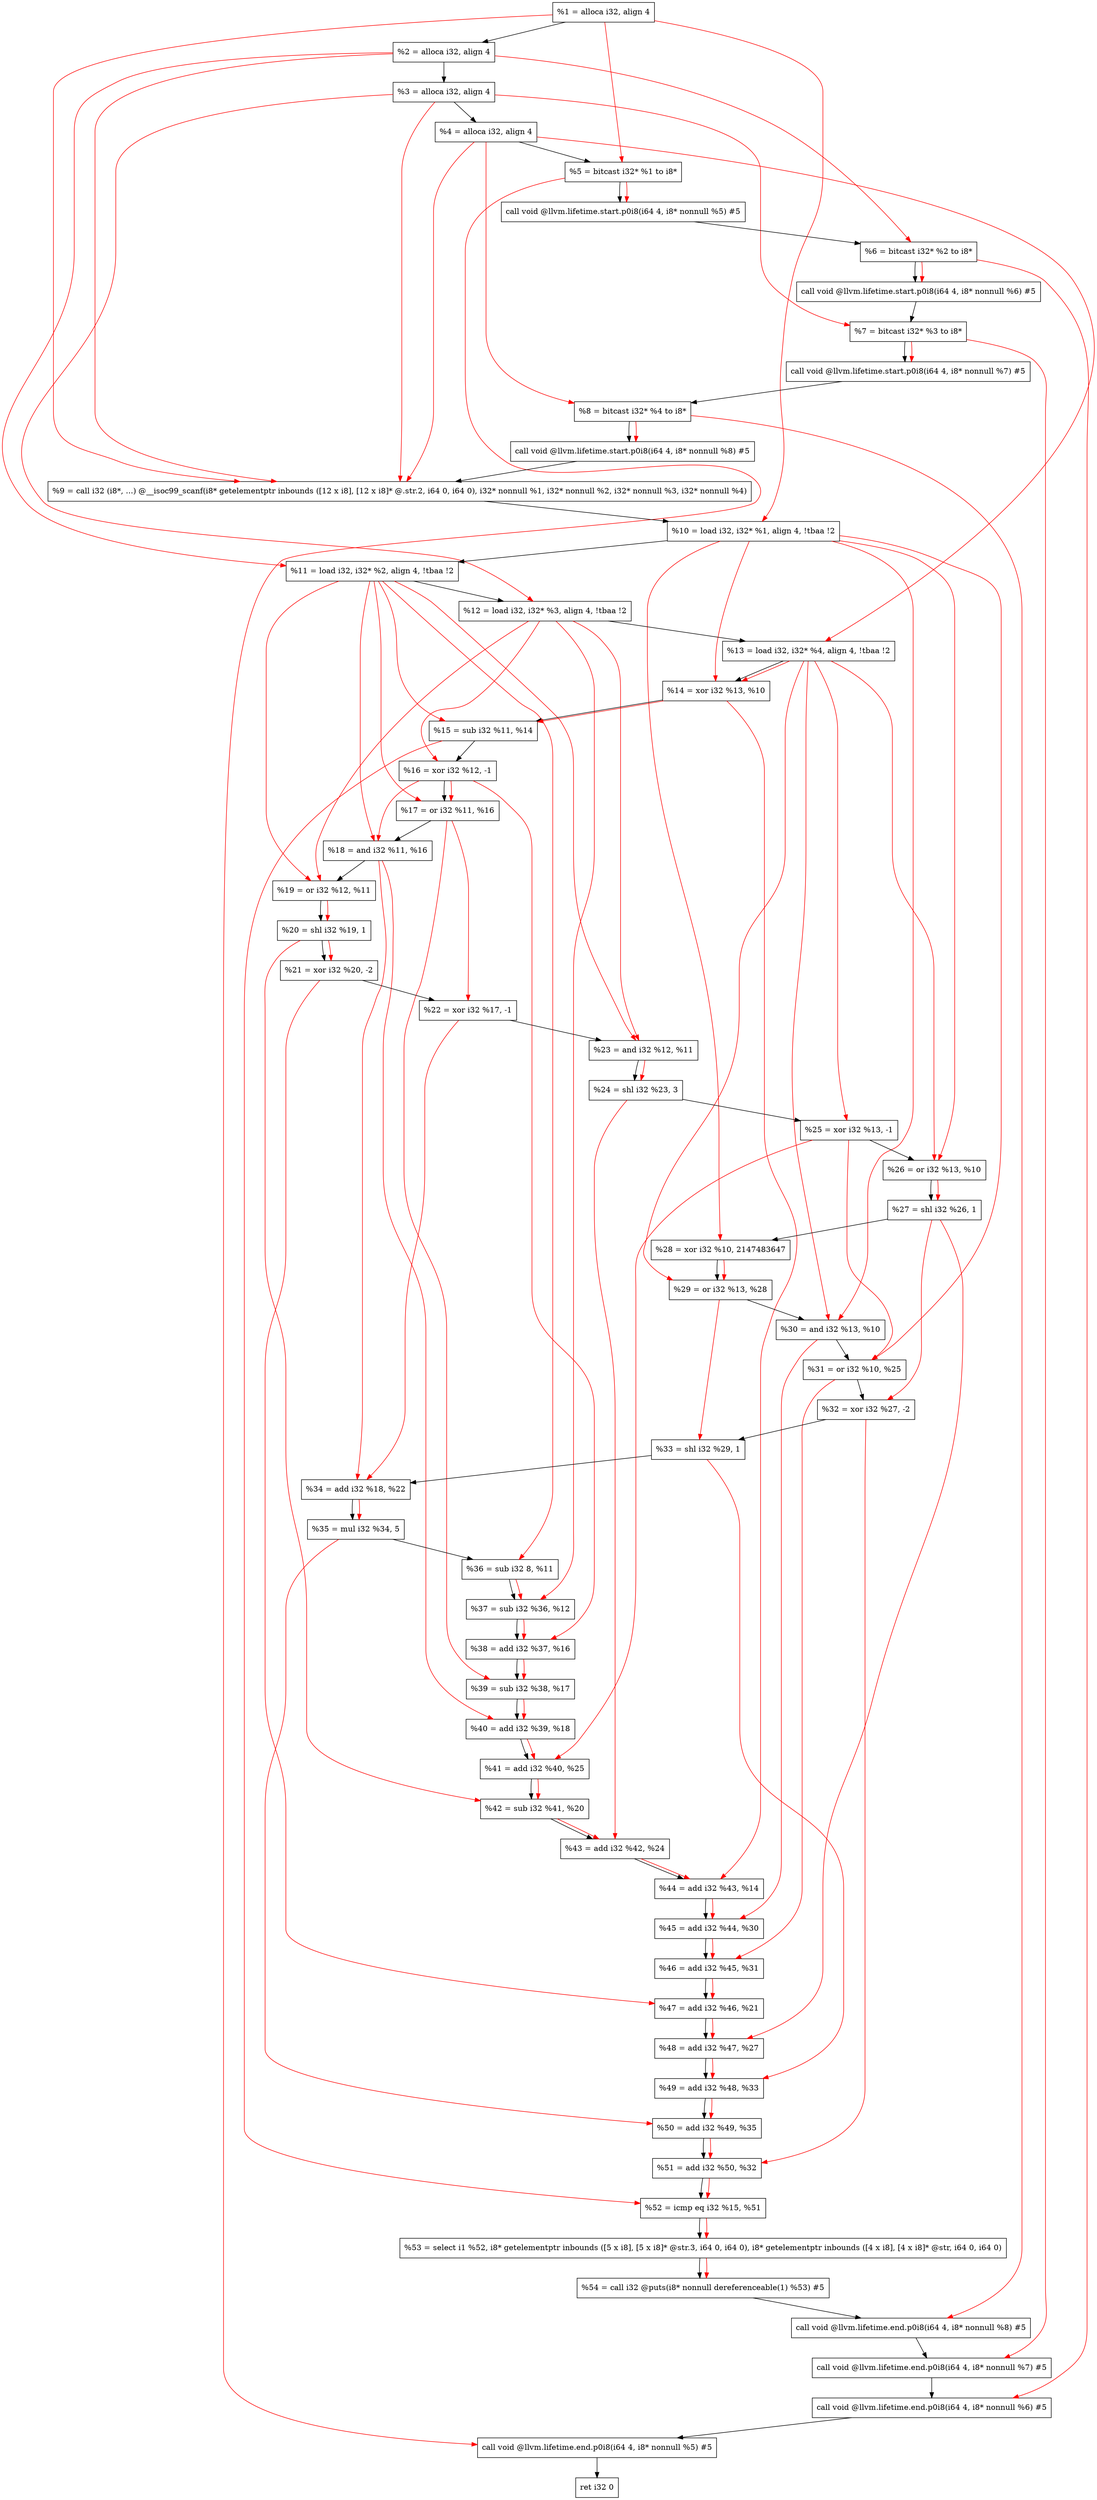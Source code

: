 digraph "DFG for'main' function" {
	Node0x1e21b88[shape=record, label="  %1 = alloca i32, align 4"];
	Node0x1e21c08[shape=record, label="  %2 = alloca i32, align 4"];
	Node0x1e21c98[shape=record, label="  %3 = alloca i32, align 4"];
	Node0x1e21cf8[shape=record, label="  %4 = alloca i32, align 4"];
	Node0x1e21da8[shape=record, label="  %5 = bitcast i32* %1 to i8*"];
	Node0x1e221d8[shape=record, label="  call void @llvm.lifetime.start.p0i8(i64 4, i8* nonnull %5) #5"];
	Node0x1e222b8[shape=record, label="  %6 = bitcast i32* %2 to i8*"];
	Node0x1e223b8[shape=record, label="  call void @llvm.lifetime.start.p0i8(i64 4, i8* nonnull %6) #5"];
	Node0x1e22478[shape=record, label="  %7 = bitcast i32* %3 to i8*"];
	Node0x1e22528[shape=record, label="  call void @llvm.lifetime.start.p0i8(i64 4, i8* nonnull %7) #5"];
	Node0x1e225e8[shape=record, label="  %8 = bitcast i32* %4 to i8*"];
	Node0x1e22698[shape=record, label="  call void @llvm.lifetime.start.p0i8(i64 4, i8* nonnull %8) #5"];
	Node0x1e1cb20[shape=record, label="  %9 = call i32 (i8*, ...) @__isoc99_scanf(i8* getelementptr inbounds ([12 x i8], [12 x i8]* @.str.2, i64 0, i64 0), i32* nonnull %1, i32* nonnull %2, i32* nonnull %3, i32* nonnull %4)"];
	Node0x1e22898[shape=record, label="  %10 = load i32, i32* %1, align 4, !tbaa !2"];
	Node0x1e23808[shape=record, label="  %11 = load i32, i32* %2, align 4, !tbaa !2"];
	Node0x1e23e78[shape=record, label="  %12 = load i32, i32* %3, align 4, !tbaa !2"];
	Node0x1e23ed8[shape=record, label="  %13 = load i32, i32* %4, align 4, !tbaa !2"];
	Node0x1e23f50[shape=record, label="  %14 = xor i32 %13, %10"];
	Node0x1e23fc0[shape=record, label="  %15 = sub i32 %11, %14"];
	Node0x1e24030[shape=record, label="  %16 = xor i32 %12, -1"];
	Node0x1e240a0[shape=record, label="  %17 = or i32 %11, %16"];
	Node0x1e24110[shape=record, label="  %18 = and i32 %11, %16"];
	Node0x1e24180[shape=record, label="  %19 = or i32 %12, %11"];
	Node0x1e241f0[shape=record, label="  %20 = shl i32 %19, 1"];
	Node0x1e24260[shape=record, label="  %21 = xor i32 %20, -2"];
	Node0x1e242d0[shape=record, label="  %22 = xor i32 %17, -1"];
	Node0x1e24340[shape=record, label="  %23 = and i32 %12, %11"];
	Node0x1e243b0[shape=record, label="  %24 = shl i32 %23, 3"];
	Node0x1e24420[shape=record, label="  %25 = xor i32 %13, -1"];
	Node0x1e24490[shape=record, label="  %26 = or i32 %13, %10"];
	Node0x1e24500[shape=record, label="  %27 = shl i32 %26, 1"];
	Node0x1e24570[shape=record, label="  %28 = xor i32 %10, 2147483647"];
	Node0x1e245e0[shape=record, label="  %29 = or i32 %13, %28"];
	Node0x1e24650[shape=record, label="  %30 = and i32 %13, %10"];
	Node0x1e246c0[shape=record, label="  %31 = or i32 %10, %25"];
	Node0x1e24730[shape=record, label="  %32 = xor i32 %27, -2"];
	Node0x1e247a0[shape=record, label="  %33 = shl i32 %29, 1"];
	Node0x1e24810[shape=record, label="  %34 = add i32 %18, %22"];
	Node0x1e24880[shape=record, label="  %35 = mul i32 %34, 5"];
	Node0x1e248f0[shape=record, label="  %36 = sub i32 8, %11"];
	Node0x1e24960[shape=record, label="  %37 = sub i32 %36, %12"];
	Node0x1e249d0[shape=record, label="  %38 = add i32 %37, %16"];
	Node0x1e24a40[shape=record, label="  %39 = sub i32 %38, %17"];
	Node0x1e24ab0[shape=record, label="  %40 = add i32 %39, %18"];
	Node0x1e24b20[shape=record, label="  %41 = add i32 %40, %25"];
	Node0x1e24b90[shape=record, label="  %42 = sub i32 %41, %20"];
	Node0x1e24c00[shape=record, label="  %43 = add i32 %42, %24"];
	Node0x1e24c70[shape=record, label="  %44 = add i32 %43, %14"];
	Node0x1e24ce0[shape=record, label="  %45 = add i32 %44, %30"];
	Node0x1e24d50[shape=record, label="  %46 = add i32 %45, %31"];
	Node0x1e24dc0[shape=record, label="  %47 = add i32 %46, %21"];
	Node0x1e24e30[shape=record, label="  %48 = add i32 %47, %27"];
	Node0x1e24ea0[shape=record, label="  %49 = add i32 %48, %33"];
	Node0x1e24f10[shape=record, label="  %50 = add i32 %49, %35"];
	Node0x1e24f80[shape=record, label="  %51 = add i32 %50, %32"];
	Node0x1e24ff0[shape=record, label="  %52 = icmp eq i32 %15, %51"];
	Node0x1dc18b8[shape=record, label="  %53 = select i1 %52, i8* getelementptr inbounds ([5 x i8], [5 x i8]* @str.3, i64 0, i64 0), i8* getelementptr inbounds ([4 x i8], [4 x i8]* @str, i64 0, i64 0)"];
	Node0x1e25080[shape=record, label="  %54 = call i32 @puts(i8* nonnull dereferenceable(1) %53) #5"];
	Node0x1e25328[shape=record, label="  call void @llvm.lifetime.end.p0i8(i64 4, i8* nonnull %8) #5"];
	Node0x1e25488[shape=record, label="  call void @llvm.lifetime.end.p0i8(i64 4, i8* nonnull %7) #5"];
	Node0x1e25598[shape=record, label="  call void @llvm.lifetime.end.p0i8(i64 4, i8* nonnull %6) #5"];
	Node0x1e256a8[shape=record, label="  call void @llvm.lifetime.end.p0i8(i64 4, i8* nonnull %5) #5"];
	Node0x1e25768[shape=record, label="  ret i32 0"];
	Node0x1e21b88 -> Node0x1e21c08;
	Node0x1e21c08 -> Node0x1e21c98;
	Node0x1e21c98 -> Node0x1e21cf8;
	Node0x1e21cf8 -> Node0x1e21da8;
	Node0x1e21da8 -> Node0x1e221d8;
	Node0x1e221d8 -> Node0x1e222b8;
	Node0x1e222b8 -> Node0x1e223b8;
	Node0x1e223b8 -> Node0x1e22478;
	Node0x1e22478 -> Node0x1e22528;
	Node0x1e22528 -> Node0x1e225e8;
	Node0x1e225e8 -> Node0x1e22698;
	Node0x1e22698 -> Node0x1e1cb20;
	Node0x1e1cb20 -> Node0x1e22898;
	Node0x1e22898 -> Node0x1e23808;
	Node0x1e23808 -> Node0x1e23e78;
	Node0x1e23e78 -> Node0x1e23ed8;
	Node0x1e23ed8 -> Node0x1e23f50;
	Node0x1e23f50 -> Node0x1e23fc0;
	Node0x1e23fc0 -> Node0x1e24030;
	Node0x1e24030 -> Node0x1e240a0;
	Node0x1e240a0 -> Node0x1e24110;
	Node0x1e24110 -> Node0x1e24180;
	Node0x1e24180 -> Node0x1e241f0;
	Node0x1e241f0 -> Node0x1e24260;
	Node0x1e24260 -> Node0x1e242d0;
	Node0x1e242d0 -> Node0x1e24340;
	Node0x1e24340 -> Node0x1e243b0;
	Node0x1e243b0 -> Node0x1e24420;
	Node0x1e24420 -> Node0x1e24490;
	Node0x1e24490 -> Node0x1e24500;
	Node0x1e24500 -> Node0x1e24570;
	Node0x1e24570 -> Node0x1e245e0;
	Node0x1e245e0 -> Node0x1e24650;
	Node0x1e24650 -> Node0x1e246c0;
	Node0x1e246c0 -> Node0x1e24730;
	Node0x1e24730 -> Node0x1e247a0;
	Node0x1e247a0 -> Node0x1e24810;
	Node0x1e24810 -> Node0x1e24880;
	Node0x1e24880 -> Node0x1e248f0;
	Node0x1e248f0 -> Node0x1e24960;
	Node0x1e24960 -> Node0x1e249d0;
	Node0x1e249d0 -> Node0x1e24a40;
	Node0x1e24a40 -> Node0x1e24ab0;
	Node0x1e24ab0 -> Node0x1e24b20;
	Node0x1e24b20 -> Node0x1e24b90;
	Node0x1e24b90 -> Node0x1e24c00;
	Node0x1e24c00 -> Node0x1e24c70;
	Node0x1e24c70 -> Node0x1e24ce0;
	Node0x1e24ce0 -> Node0x1e24d50;
	Node0x1e24d50 -> Node0x1e24dc0;
	Node0x1e24dc0 -> Node0x1e24e30;
	Node0x1e24e30 -> Node0x1e24ea0;
	Node0x1e24ea0 -> Node0x1e24f10;
	Node0x1e24f10 -> Node0x1e24f80;
	Node0x1e24f80 -> Node0x1e24ff0;
	Node0x1e24ff0 -> Node0x1dc18b8;
	Node0x1dc18b8 -> Node0x1e25080;
	Node0x1e25080 -> Node0x1e25328;
	Node0x1e25328 -> Node0x1e25488;
	Node0x1e25488 -> Node0x1e25598;
	Node0x1e25598 -> Node0x1e256a8;
	Node0x1e256a8 -> Node0x1e25768;
edge [color=red]
	Node0x1e21b88 -> Node0x1e21da8;
	Node0x1e21da8 -> Node0x1e221d8;
	Node0x1e21c08 -> Node0x1e222b8;
	Node0x1e222b8 -> Node0x1e223b8;
	Node0x1e21c98 -> Node0x1e22478;
	Node0x1e22478 -> Node0x1e22528;
	Node0x1e21cf8 -> Node0x1e225e8;
	Node0x1e225e8 -> Node0x1e22698;
	Node0x1e21b88 -> Node0x1e1cb20;
	Node0x1e21c08 -> Node0x1e1cb20;
	Node0x1e21c98 -> Node0x1e1cb20;
	Node0x1e21cf8 -> Node0x1e1cb20;
	Node0x1e21b88 -> Node0x1e22898;
	Node0x1e21c08 -> Node0x1e23808;
	Node0x1e21c98 -> Node0x1e23e78;
	Node0x1e21cf8 -> Node0x1e23ed8;
	Node0x1e23ed8 -> Node0x1e23f50;
	Node0x1e22898 -> Node0x1e23f50;
	Node0x1e23808 -> Node0x1e23fc0;
	Node0x1e23f50 -> Node0x1e23fc0;
	Node0x1e23e78 -> Node0x1e24030;
	Node0x1e23808 -> Node0x1e240a0;
	Node0x1e24030 -> Node0x1e240a0;
	Node0x1e23808 -> Node0x1e24110;
	Node0x1e24030 -> Node0x1e24110;
	Node0x1e23e78 -> Node0x1e24180;
	Node0x1e23808 -> Node0x1e24180;
	Node0x1e24180 -> Node0x1e241f0;
	Node0x1e241f0 -> Node0x1e24260;
	Node0x1e240a0 -> Node0x1e242d0;
	Node0x1e23e78 -> Node0x1e24340;
	Node0x1e23808 -> Node0x1e24340;
	Node0x1e24340 -> Node0x1e243b0;
	Node0x1e23ed8 -> Node0x1e24420;
	Node0x1e23ed8 -> Node0x1e24490;
	Node0x1e22898 -> Node0x1e24490;
	Node0x1e24490 -> Node0x1e24500;
	Node0x1e22898 -> Node0x1e24570;
	Node0x1e23ed8 -> Node0x1e245e0;
	Node0x1e24570 -> Node0x1e245e0;
	Node0x1e23ed8 -> Node0x1e24650;
	Node0x1e22898 -> Node0x1e24650;
	Node0x1e22898 -> Node0x1e246c0;
	Node0x1e24420 -> Node0x1e246c0;
	Node0x1e24500 -> Node0x1e24730;
	Node0x1e245e0 -> Node0x1e247a0;
	Node0x1e24110 -> Node0x1e24810;
	Node0x1e242d0 -> Node0x1e24810;
	Node0x1e24810 -> Node0x1e24880;
	Node0x1e23808 -> Node0x1e248f0;
	Node0x1e248f0 -> Node0x1e24960;
	Node0x1e23e78 -> Node0x1e24960;
	Node0x1e24960 -> Node0x1e249d0;
	Node0x1e24030 -> Node0x1e249d0;
	Node0x1e249d0 -> Node0x1e24a40;
	Node0x1e240a0 -> Node0x1e24a40;
	Node0x1e24a40 -> Node0x1e24ab0;
	Node0x1e24110 -> Node0x1e24ab0;
	Node0x1e24ab0 -> Node0x1e24b20;
	Node0x1e24420 -> Node0x1e24b20;
	Node0x1e24b20 -> Node0x1e24b90;
	Node0x1e241f0 -> Node0x1e24b90;
	Node0x1e24b90 -> Node0x1e24c00;
	Node0x1e243b0 -> Node0x1e24c00;
	Node0x1e24c00 -> Node0x1e24c70;
	Node0x1e23f50 -> Node0x1e24c70;
	Node0x1e24c70 -> Node0x1e24ce0;
	Node0x1e24650 -> Node0x1e24ce0;
	Node0x1e24ce0 -> Node0x1e24d50;
	Node0x1e246c0 -> Node0x1e24d50;
	Node0x1e24d50 -> Node0x1e24dc0;
	Node0x1e24260 -> Node0x1e24dc0;
	Node0x1e24dc0 -> Node0x1e24e30;
	Node0x1e24500 -> Node0x1e24e30;
	Node0x1e24e30 -> Node0x1e24ea0;
	Node0x1e247a0 -> Node0x1e24ea0;
	Node0x1e24ea0 -> Node0x1e24f10;
	Node0x1e24880 -> Node0x1e24f10;
	Node0x1e24f10 -> Node0x1e24f80;
	Node0x1e24730 -> Node0x1e24f80;
	Node0x1e23fc0 -> Node0x1e24ff0;
	Node0x1e24f80 -> Node0x1e24ff0;
	Node0x1e24ff0 -> Node0x1dc18b8;
	Node0x1dc18b8 -> Node0x1e25080;
	Node0x1e225e8 -> Node0x1e25328;
	Node0x1e22478 -> Node0x1e25488;
	Node0x1e222b8 -> Node0x1e25598;
	Node0x1e21da8 -> Node0x1e256a8;
}
